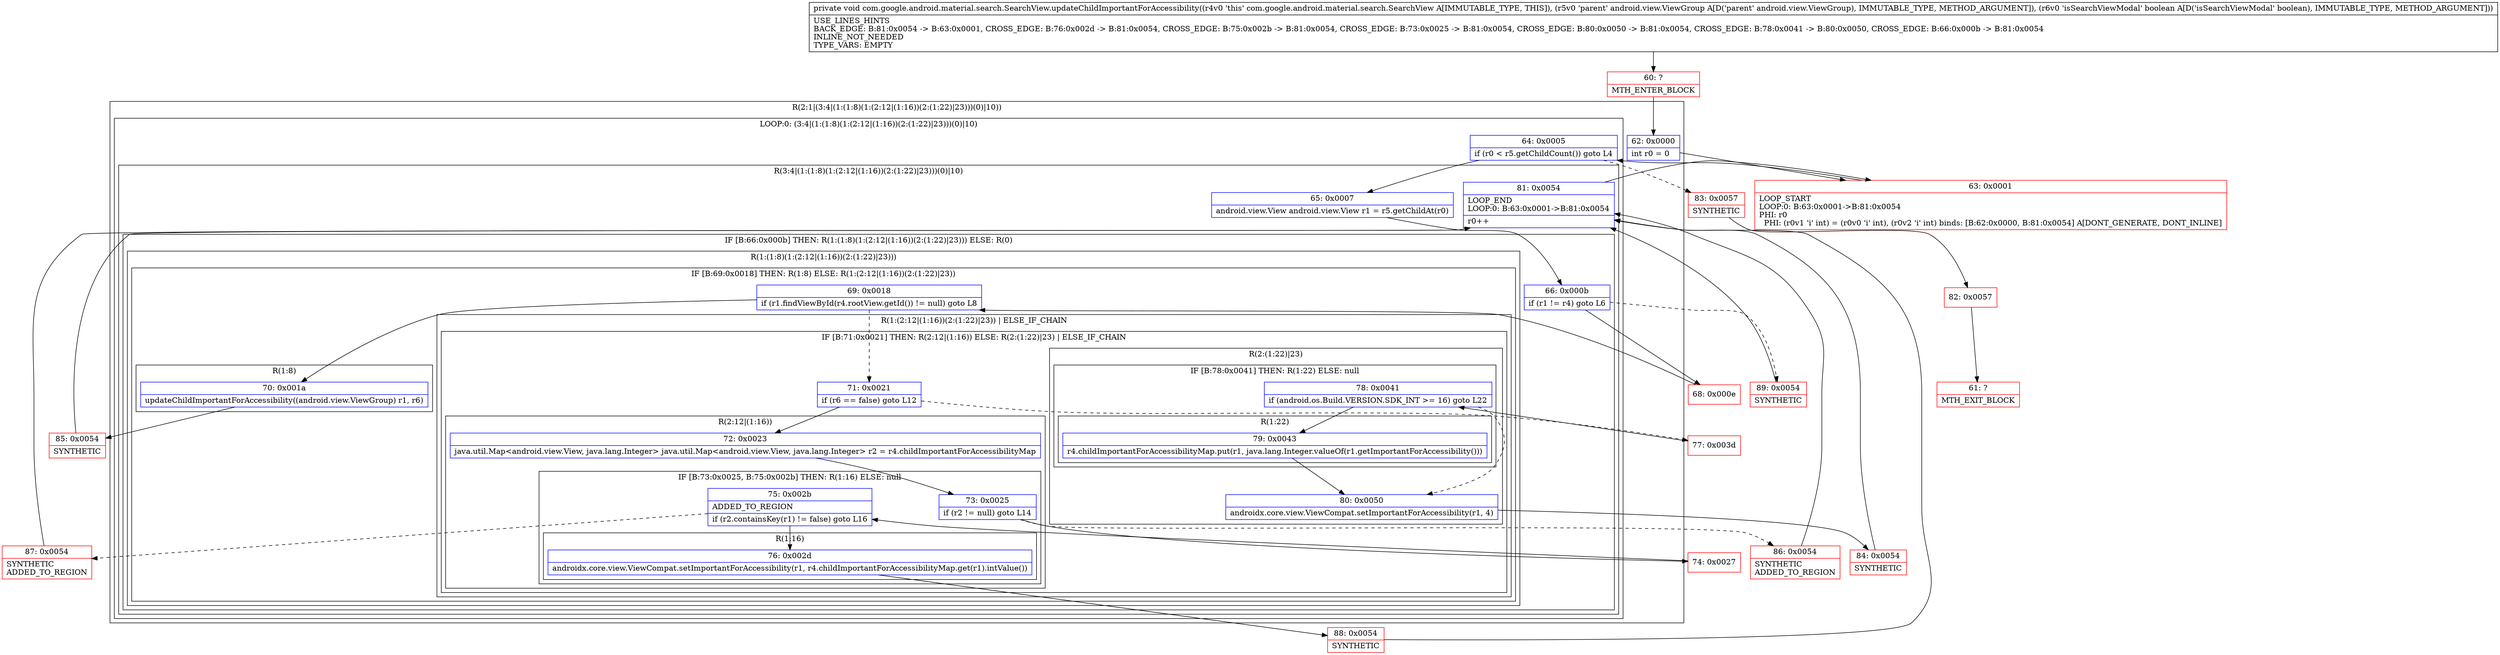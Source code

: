 digraph "CFG forcom.google.android.material.search.SearchView.updateChildImportantForAccessibility(Landroid\/view\/ViewGroup;Z)V" {
subgraph cluster_Region_2053729343 {
label = "R(2:1|(3:4|(1:(1:8)(1:(2:12|(1:16))(2:(1:22)|23)))(0)|10))";
node [shape=record,color=blue];
Node_62 [shape=record,label="{62\:\ 0x0000|int r0 = 0\l}"];
subgraph cluster_LoopRegion_497217846 {
label = "LOOP:0: (3:4|(1:(1:8)(1:(2:12|(1:16))(2:(1:22)|23)))(0)|10)";
node [shape=record,color=blue];
Node_64 [shape=record,label="{64\:\ 0x0005|if (r0 \< r5.getChildCount()) goto L4\l}"];
subgraph cluster_Region_1677778995 {
label = "R(3:4|(1:(1:8)(1:(2:12|(1:16))(2:(1:22)|23)))(0)|10)";
node [shape=record,color=blue];
Node_65 [shape=record,label="{65\:\ 0x0007|android.view.View android.view.View r1 = r5.getChildAt(r0)\l}"];
subgraph cluster_IfRegion_1713569985 {
label = "IF [B:66:0x000b] THEN: R(1:(1:8)(1:(2:12|(1:16))(2:(1:22)|23))) ELSE: R(0)";
node [shape=record,color=blue];
Node_66 [shape=record,label="{66\:\ 0x000b|if (r1 != r4) goto L6\l}"];
subgraph cluster_Region_702911985 {
label = "R(1:(1:8)(1:(2:12|(1:16))(2:(1:22)|23)))";
node [shape=record,color=blue];
subgraph cluster_IfRegion_1469743278 {
label = "IF [B:69:0x0018] THEN: R(1:8) ELSE: R(1:(2:12|(1:16))(2:(1:22)|23))";
node [shape=record,color=blue];
Node_69 [shape=record,label="{69\:\ 0x0018|if (r1.findViewById(r4.rootView.getId()) != null) goto L8\l}"];
subgraph cluster_Region_1564205098 {
label = "R(1:8)";
node [shape=record,color=blue];
Node_70 [shape=record,label="{70\:\ 0x001a|updateChildImportantForAccessibility((android.view.ViewGroup) r1, r6)\l}"];
}
subgraph cluster_Region_1745480974 {
label = "R(1:(2:12|(1:16))(2:(1:22)|23)) | ELSE_IF_CHAIN\l";
node [shape=record,color=blue];
subgraph cluster_IfRegion_1755401399 {
label = "IF [B:71:0x0021] THEN: R(2:12|(1:16)) ELSE: R(2:(1:22)|23) | ELSE_IF_CHAIN\l";
node [shape=record,color=blue];
Node_71 [shape=record,label="{71\:\ 0x0021|if (r6 == false) goto L12\l}"];
subgraph cluster_Region_857417763 {
label = "R(2:12|(1:16))";
node [shape=record,color=blue];
Node_72 [shape=record,label="{72\:\ 0x0023|java.util.Map\<android.view.View, java.lang.Integer\> java.util.Map\<android.view.View, java.lang.Integer\> r2 = r4.childImportantForAccessibilityMap\l}"];
subgraph cluster_IfRegion_1054442182 {
label = "IF [B:73:0x0025, B:75:0x002b] THEN: R(1:16) ELSE: null";
node [shape=record,color=blue];
Node_73 [shape=record,label="{73\:\ 0x0025|if (r2 != null) goto L14\l}"];
Node_75 [shape=record,label="{75\:\ 0x002b|ADDED_TO_REGION\l|if (r2.containsKey(r1) != false) goto L16\l}"];
subgraph cluster_Region_1073916116 {
label = "R(1:16)";
node [shape=record,color=blue];
Node_76 [shape=record,label="{76\:\ 0x002d|androidx.core.view.ViewCompat.setImportantForAccessibility(r1, r4.childImportantForAccessibilityMap.get(r1).intValue())\l}"];
}
}
}
subgraph cluster_Region_1093033331 {
label = "R(2:(1:22)|23)";
node [shape=record,color=blue];
subgraph cluster_IfRegion_1840725672 {
label = "IF [B:78:0x0041] THEN: R(1:22) ELSE: null";
node [shape=record,color=blue];
Node_78 [shape=record,label="{78\:\ 0x0041|if (android.os.Build.VERSION.SDK_INT \>= 16) goto L22\l}"];
subgraph cluster_Region_1126096778 {
label = "R(1:22)";
node [shape=record,color=blue];
Node_79 [shape=record,label="{79\:\ 0x0043|r4.childImportantForAccessibilityMap.put(r1, java.lang.Integer.valueOf(r1.getImportantForAccessibility()))\l}"];
}
}
Node_80 [shape=record,label="{80\:\ 0x0050|androidx.core.view.ViewCompat.setImportantForAccessibility(r1, 4)\l}"];
}
}
}
}
}
subgraph cluster_Region_1752720626 {
label = "R(0)";
node [shape=record,color=blue];
}
}
Node_81 [shape=record,label="{81\:\ 0x0054|LOOP_END\lLOOP:0: B:63:0x0001\-\>B:81:0x0054\l|r0++\l}"];
}
}
}
Node_60 [shape=record,color=red,label="{60\:\ ?|MTH_ENTER_BLOCK\l}"];
Node_63 [shape=record,color=red,label="{63\:\ 0x0001|LOOP_START\lLOOP:0: B:63:0x0001\-\>B:81:0x0054\lPHI: r0 \l  PHI: (r0v1 'i' int) = (r0v0 'i' int), (r0v2 'i' int) binds: [B:62:0x0000, B:81:0x0054] A[DONT_GENERATE, DONT_INLINE]\l}"];
Node_68 [shape=record,color=red,label="{68\:\ 0x000e}"];
Node_85 [shape=record,color=red,label="{85\:\ 0x0054|SYNTHETIC\l}"];
Node_74 [shape=record,color=red,label="{74\:\ 0x0027}"];
Node_88 [shape=record,color=red,label="{88\:\ 0x0054|SYNTHETIC\l}"];
Node_87 [shape=record,color=red,label="{87\:\ 0x0054|SYNTHETIC\lADDED_TO_REGION\l}"];
Node_86 [shape=record,color=red,label="{86\:\ 0x0054|SYNTHETIC\lADDED_TO_REGION\l}"];
Node_77 [shape=record,color=red,label="{77\:\ 0x003d}"];
Node_84 [shape=record,color=red,label="{84\:\ 0x0054|SYNTHETIC\l}"];
Node_89 [shape=record,color=red,label="{89\:\ 0x0054|SYNTHETIC\l}"];
Node_83 [shape=record,color=red,label="{83\:\ 0x0057|SYNTHETIC\l}"];
Node_82 [shape=record,color=red,label="{82\:\ 0x0057}"];
Node_61 [shape=record,color=red,label="{61\:\ ?|MTH_EXIT_BLOCK\l}"];
MethodNode[shape=record,label="{private void com.google.android.material.search.SearchView.updateChildImportantForAccessibility((r4v0 'this' com.google.android.material.search.SearchView A[IMMUTABLE_TYPE, THIS]), (r5v0 'parent' android.view.ViewGroup A[D('parent' android.view.ViewGroup), IMMUTABLE_TYPE, METHOD_ARGUMENT]), (r6v0 'isSearchViewModal' boolean A[D('isSearchViewModal' boolean), IMMUTABLE_TYPE, METHOD_ARGUMENT]))  | USE_LINES_HINTS\lBACK_EDGE: B:81:0x0054 \-\> B:63:0x0001, CROSS_EDGE: B:76:0x002d \-\> B:81:0x0054, CROSS_EDGE: B:75:0x002b \-\> B:81:0x0054, CROSS_EDGE: B:73:0x0025 \-\> B:81:0x0054, CROSS_EDGE: B:80:0x0050 \-\> B:81:0x0054, CROSS_EDGE: B:78:0x0041 \-\> B:80:0x0050, CROSS_EDGE: B:66:0x000b \-\> B:81:0x0054\lINLINE_NOT_NEEDED\lTYPE_VARS: EMPTY\l}"];
MethodNode -> Node_60;Node_62 -> Node_63;
Node_64 -> Node_65;
Node_64 -> Node_83[style=dashed];
Node_65 -> Node_66;
Node_66 -> Node_68;
Node_66 -> Node_89[style=dashed];
Node_69 -> Node_70;
Node_69 -> Node_71[style=dashed];
Node_70 -> Node_85;
Node_71 -> Node_72;
Node_71 -> Node_77[style=dashed];
Node_72 -> Node_73;
Node_73 -> Node_74;
Node_73 -> Node_86[style=dashed];
Node_75 -> Node_76;
Node_75 -> Node_87[style=dashed];
Node_76 -> Node_88;
Node_78 -> Node_79;
Node_78 -> Node_80[style=dashed];
Node_79 -> Node_80;
Node_80 -> Node_84;
Node_81 -> Node_63;
Node_60 -> Node_62;
Node_63 -> Node_64;
Node_68 -> Node_69;
Node_85 -> Node_81;
Node_74 -> Node_75;
Node_88 -> Node_81;
Node_87 -> Node_81;
Node_86 -> Node_81;
Node_77 -> Node_78;
Node_84 -> Node_81;
Node_89 -> Node_81;
Node_83 -> Node_82;
Node_82 -> Node_61;
}


